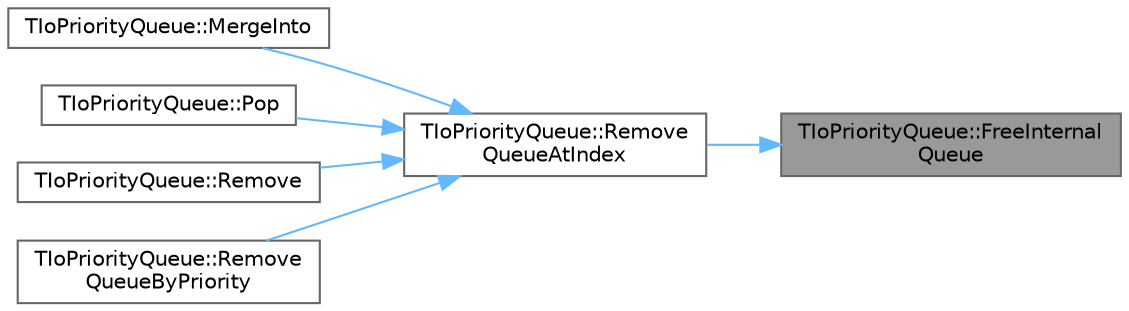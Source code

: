 digraph "TIoPriorityQueue::FreeInternalQueue"
{
 // INTERACTIVE_SVG=YES
 // LATEX_PDF_SIZE
  bgcolor="transparent";
  edge [fontname=Helvetica,fontsize=10,labelfontname=Helvetica,labelfontsize=10];
  node [fontname=Helvetica,fontsize=10,shape=box,height=0.2,width=0.4];
  rankdir="RL";
  Node1 [id="Node000001",label="TIoPriorityQueue::FreeInternal\lQueue",height=0.2,width=0.4,color="gray40", fillcolor="grey60", style="filled", fontcolor="black",tooltip=" "];
  Node1 -> Node2 [id="edge1_Node000001_Node000002",dir="back",color="steelblue1",style="solid",tooltip=" "];
  Node2 [id="Node000002",label="TIoPriorityQueue::Remove\lQueueAtIndex",height=0.2,width=0.4,color="grey40", fillcolor="white", style="filled",URL="$dd/d5a/classTIoPriorityQueue.html#a7a128d6e486c3219e407dbe4b0c8a471",tooltip=" "];
  Node2 -> Node3 [id="edge2_Node000002_Node000003",dir="back",color="steelblue1",style="solid",tooltip=" "];
  Node3 [id="Node000003",label="TIoPriorityQueue::MergeInto",height=0.2,width=0.4,color="grey40", fillcolor="white", style="filled",URL="$dd/d5a/classTIoPriorityQueue.html#a321ef51d60f72088c45afa996425e67d",tooltip=" "];
  Node2 -> Node4 [id="edge3_Node000002_Node000004",dir="back",color="steelblue1",style="solid",tooltip=" "];
  Node4 [id="Node000004",label="TIoPriorityQueue::Pop",height=0.2,width=0.4,color="grey40", fillcolor="white", style="filled",URL="$dd/d5a/classTIoPriorityQueue.html#a7617e47c53b8d9e29b800e9acd79dd2f",tooltip=" "];
  Node2 -> Node5 [id="edge4_Node000002_Node000005",dir="back",color="steelblue1",style="solid",tooltip=" "];
  Node5 [id="Node000005",label="TIoPriorityQueue::Remove",height=0.2,width=0.4,color="grey40", fillcolor="white", style="filled",URL="$dd/d5a/classTIoPriorityQueue.html#a713d277e8c12896cd305c71bccc40a08",tooltip=" "];
  Node2 -> Node6 [id="edge5_Node000002_Node000006",dir="back",color="steelblue1",style="solid",tooltip=" "];
  Node6 [id="Node000006",label="TIoPriorityQueue::Remove\lQueueByPriority",height=0.2,width=0.4,color="grey40", fillcolor="white", style="filled",URL="$dd/d5a/classTIoPriorityQueue.html#a9db8579572b82bab89b17cab34be8508",tooltip=" "];
}
